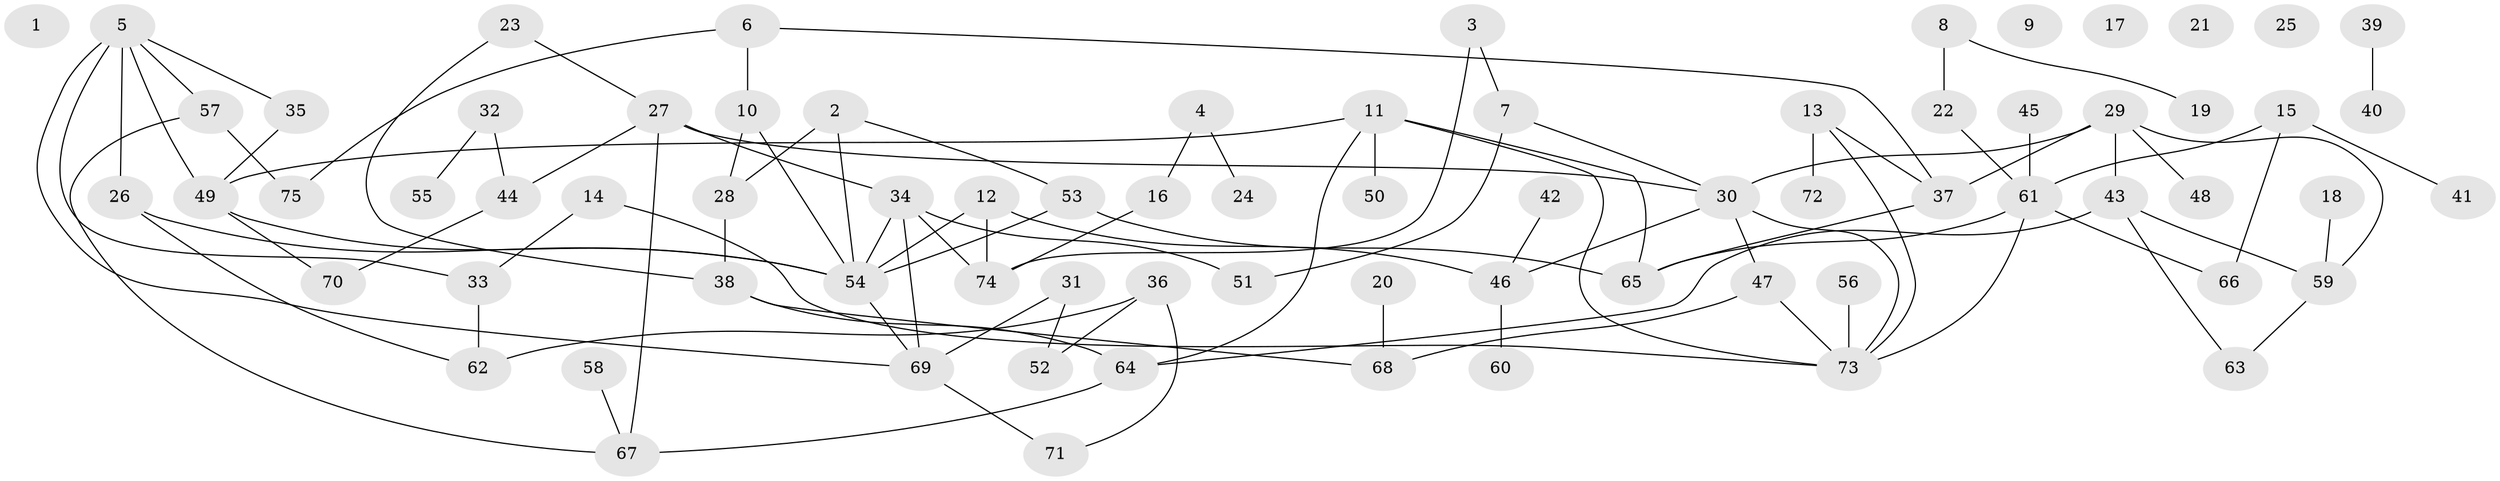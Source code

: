 // coarse degree distribution, {0: 0.13513513513513514, 6: 0.02702702702702703, 4: 0.08108108108108109, 1: 0.24324324324324326, 10: 0.02702702702702703, 5: 0.05405405405405406, 11: 0.02702702702702703, 2: 0.2702702702702703, 3: 0.08108108108108109, 7: 0.02702702702702703, 8: 0.02702702702702703}
// Generated by graph-tools (version 1.1) at 2025/16/03/04/25 18:16:33]
// undirected, 75 vertices, 100 edges
graph export_dot {
graph [start="1"]
  node [color=gray90,style=filled];
  1;
  2;
  3;
  4;
  5;
  6;
  7;
  8;
  9;
  10;
  11;
  12;
  13;
  14;
  15;
  16;
  17;
  18;
  19;
  20;
  21;
  22;
  23;
  24;
  25;
  26;
  27;
  28;
  29;
  30;
  31;
  32;
  33;
  34;
  35;
  36;
  37;
  38;
  39;
  40;
  41;
  42;
  43;
  44;
  45;
  46;
  47;
  48;
  49;
  50;
  51;
  52;
  53;
  54;
  55;
  56;
  57;
  58;
  59;
  60;
  61;
  62;
  63;
  64;
  65;
  66;
  67;
  68;
  69;
  70;
  71;
  72;
  73;
  74;
  75;
  2 -- 28;
  2 -- 53;
  2 -- 54;
  3 -- 7;
  3 -- 74;
  4 -- 16;
  4 -- 24;
  5 -- 26;
  5 -- 33;
  5 -- 35;
  5 -- 49;
  5 -- 57;
  5 -- 69;
  6 -- 10;
  6 -- 37;
  6 -- 75;
  7 -- 30;
  7 -- 51;
  8 -- 19;
  8 -- 22;
  10 -- 28;
  10 -- 54;
  11 -- 49;
  11 -- 50;
  11 -- 64;
  11 -- 65;
  11 -- 73;
  12 -- 46;
  12 -- 54;
  12 -- 74;
  13 -- 37;
  13 -- 72;
  13 -- 73;
  14 -- 33;
  14 -- 73;
  15 -- 41;
  15 -- 61;
  15 -- 66;
  16 -- 74;
  18 -- 59;
  20 -- 68;
  22 -- 61;
  23 -- 27;
  23 -- 38;
  26 -- 54;
  26 -- 62;
  27 -- 30;
  27 -- 34;
  27 -- 44;
  27 -- 67;
  28 -- 38;
  29 -- 30;
  29 -- 37;
  29 -- 43;
  29 -- 48;
  29 -- 59;
  30 -- 46;
  30 -- 47;
  30 -- 73;
  31 -- 52;
  31 -- 69;
  32 -- 44;
  32 -- 55;
  33 -- 62;
  34 -- 51;
  34 -- 54;
  34 -- 69;
  34 -- 74;
  35 -- 49;
  36 -- 52;
  36 -- 62;
  36 -- 71;
  37 -- 65;
  38 -- 64;
  38 -- 68;
  39 -- 40;
  42 -- 46;
  43 -- 59;
  43 -- 63;
  43 -- 64;
  44 -- 70;
  45 -- 61;
  46 -- 60;
  47 -- 68;
  47 -- 73;
  49 -- 54;
  49 -- 70;
  53 -- 54;
  53 -- 65;
  54 -- 69;
  56 -- 73;
  57 -- 67;
  57 -- 75;
  58 -- 67;
  59 -- 63;
  61 -- 65;
  61 -- 66;
  61 -- 73;
  64 -- 67;
  69 -- 71;
}
